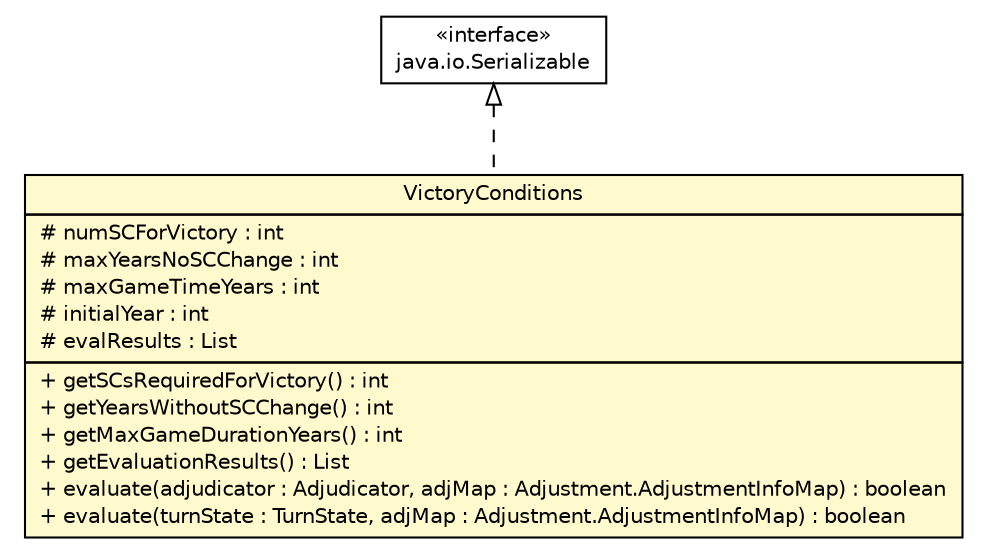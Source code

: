 #!/usr/local/bin/dot
#
# Class diagram 
# Generated by UMLGraph version 5.2 (http://www.umlgraph.org/)
#

digraph G {
	edge [fontname="Helvetica",fontsize=10,labelfontname="Helvetica",labelfontsize=10];
	node [fontname="Helvetica",fontsize=10,shape=plaintext];
	nodesep=0.25;
	ranksep=0.5;
	// dip.world.VictoryConditions
	c6736 [label=<<table title="dip.world.VictoryConditions" border="0" cellborder="1" cellspacing="0" cellpadding="2" port="p" bgcolor="lemonChiffon" href="./VictoryConditions.html">
		<tr><td><table border="0" cellspacing="0" cellpadding="1">
<tr><td align="center" balign="center"> VictoryConditions </td></tr>
		</table></td></tr>
		<tr><td><table border="0" cellspacing="0" cellpadding="1">
<tr><td align="left" balign="left"> # numSCForVictory : int </td></tr>
<tr><td align="left" balign="left"> # maxYearsNoSCChange : int </td></tr>
<tr><td align="left" balign="left"> # maxGameTimeYears : int </td></tr>
<tr><td align="left" balign="left"> # initialYear : int </td></tr>
<tr><td align="left" balign="left"> # evalResults : List </td></tr>
		</table></td></tr>
		<tr><td><table border="0" cellspacing="0" cellpadding="1">
<tr><td align="left" balign="left"> + getSCsRequiredForVictory() : int </td></tr>
<tr><td align="left" balign="left"> + getYearsWithoutSCChange() : int </td></tr>
<tr><td align="left" balign="left"> + getMaxGameDurationYears() : int </td></tr>
<tr><td align="left" balign="left"> + getEvaluationResults() : List </td></tr>
<tr><td align="left" balign="left"> + evaluate(adjudicator : Adjudicator, adjMap : Adjustment.AdjustmentInfoMap) : boolean </td></tr>
<tr><td align="left" balign="left"> + evaluate(turnState : TurnState, adjMap : Adjustment.AdjustmentInfoMap) : boolean </td></tr>
		</table></td></tr>
		</table>>, fontname="Helvetica", fontcolor="black", fontsize=10.0];
	//dip.world.VictoryConditions implements java.io.Serializable
	c6786:p -> c6736:p [dir=back,arrowtail=empty,style=dashed];
	// java.io.Serializable
	c6786 [label=<<table title="java.io.Serializable" border="0" cellborder="1" cellspacing="0" cellpadding="2" port="p" href="http://java.sun.com/j2se/1.4.2/docs/api/java/io/Serializable.html">
		<tr><td><table border="0" cellspacing="0" cellpadding="1">
<tr><td align="center" balign="center"> &#171;interface&#187; </td></tr>
<tr><td align="center" balign="center"> java.io.Serializable </td></tr>
		</table></td></tr>
		</table>>, fontname="Helvetica", fontcolor="black", fontsize=10.0];
}

